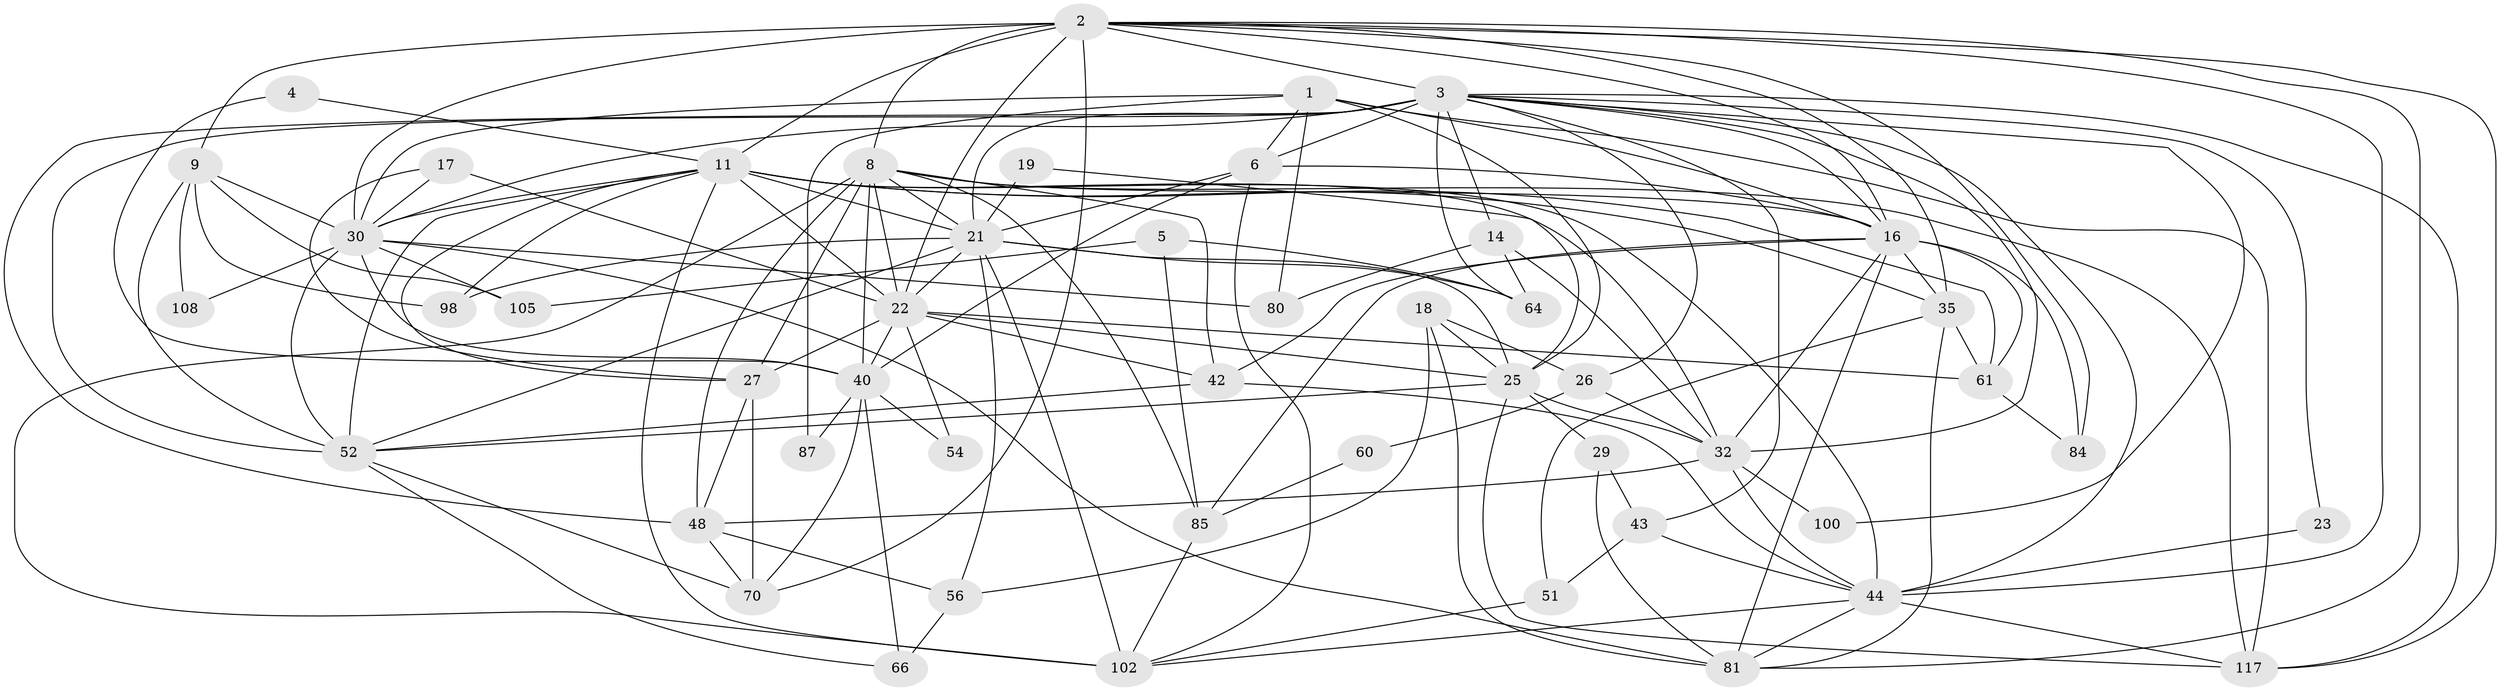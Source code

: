 // original degree distribution, {5: 0.20161290322580644, 4: 0.25806451612903225, 2: 0.12903225806451613, 3: 0.27419354838709675, 6: 0.0967741935483871, 7: 0.03225806451612903, 9: 0.008064516129032258}
// Generated by graph-tools (version 1.1) at 2025/18/03/04/25 18:18:45]
// undirected, 49 vertices, 145 edges
graph export_dot {
graph [start="1"]
  node [color=gray90,style=filled];
  1 [super="+34+7"];
  2 [super="+94+46+12"];
  3 [super="+10+20"];
  4;
  5;
  6 [super="+121"];
  8 [super="+13"];
  9 [super="+68"];
  11 [super="+59+55+63+49"];
  14;
  16 [super="+45+31+37+91"];
  17 [super="+41"];
  18;
  19;
  21 [super="+103+62+47+39"];
  22 [super="+79+28"];
  23;
  25 [super="+38+53"];
  26;
  27 [super="+96"];
  29;
  30 [super="+83+33"];
  32 [super="+119+118"];
  35;
  40 [super="+95+114"];
  42;
  43 [super="+50"];
  44 [super="+65+71+101"];
  48 [super="+116"];
  51;
  52 [super="+67"];
  54;
  56 [super="+86"];
  60;
  61 [super="+109"];
  64;
  66;
  70;
  80;
  81 [super="+115+111"];
  84;
  85;
  87;
  98;
  100;
  102 [super="+107"];
  105;
  108;
  117 [super="+120"];
  1 -- 80 [weight=2];
  1 -- 6;
  1 -- 117;
  1 -- 16;
  1 -- 30;
  1 -- 87;
  1 -- 25;
  2 -- 84;
  2 -- 11 [weight=4];
  2 -- 35;
  2 -- 70;
  2 -- 8 [weight=2];
  2 -- 22;
  2 -- 9;
  2 -- 44 [weight=2];
  2 -- 16 [weight=2];
  2 -- 81;
  2 -- 117;
  2 -- 30;
  2 -- 3;
  3 -- 6 [weight=2];
  3 -- 23;
  3 -- 32;
  3 -- 48;
  3 -- 16 [weight=2];
  3 -- 52 [weight=2];
  3 -- 26;
  3 -- 43;
  3 -- 64;
  3 -- 100;
  3 -- 44;
  3 -- 14;
  3 -- 21 [weight=2];
  3 -- 117;
  3 -- 30 [weight=2];
  4 -- 11;
  4 -- 40;
  5 -- 85;
  5 -- 64;
  5 -- 105;
  6 -- 21;
  6 -- 102;
  6 -- 16;
  6 -- 40;
  8 -- 16;
  8 -- 21;
  8 -- 102;
  8 -- 40;
  8 -- 42;
  8 -- 48 [weight=2];
  8 -- 117;
  8 -- 85;
  8 -- 27 [weight=2];
  8 -- 22 [weight=2];
  9 -- 52 [weight=2];
  9 -- 108;
  9 -- 105;
  9 -- 98;
  9 -- 30;
  11 -- 22;
  11 -- 32;
  11 -- 98;
  11 -- 35;
  11 -- 21;
  11 -- 102 [weight=3];
  11 -- 27;
  11 -- 61;
  11 -- 30 [weight=2];
  11 -- 52;
  11 -- 44 [weight=2];
  14 -- 80;
  14 -- 64;
  14 -- 32;
  16 -- 35;
  16 -- 84;
  16 -- 85;
  16 -- 42;
  16 -- 81;
  16 -- 61;
  16 -- 32;
  17 -- 27;
  17 -- 22;
  17 -- 30 [weight=2];
  18 -- 26;
  18 -- 56;
  18 -- 25;
  18 -- 81;
  19 -- 21;
  19 -- 25;
  21 -- 64;
  21 -- 98;
  21 -- 56;
  21 -- 102;
  21 -- 52 [weight=2];
  21 -- 22;
  21 -- 25;
  22 -- 61;
  22 -- 40 [weight=2];
  22 -- 42;
  22 -- 54;
  22 -- 25;
  22 -- 27;
  23 -- 44 [weight=2];
  25 -- 29 [weight=2];
  25 -- 32;
  25 -- 52;
  25 -- 117;
  26 -- 60;
  26 -- 32;
  27 -- 70;
  27 -- 48;
  29 -- 81;
  29 -- 43;
  30 -- 105;
  30 -- 40;
  30 -- 108;
  30 -- 80;
  30 -- 81;
  30 -- 52;
  32 -- 48;
  32 -- 100;
  32 -- 44;
  35 -- 51;
  35 -- 61;
  35 -- 81;
  40 -- 70;
  40 -- 66;
  40 -- 54;
  40 -- 87;
  42 -- 52;
  42 -- 44;
  43 -- 44 [weight=2];
  43 -- 51;
  44 -- 117;
  44 -- 81;
  44 -- 102;
  48 -- 56;
  48 -- 70;
  51 -- 102;
  52 -- 66;
  52 -- 70;
  56 -- 66;
  60 -- 85;
  61 -- 84;
  85 -- 102;
}
